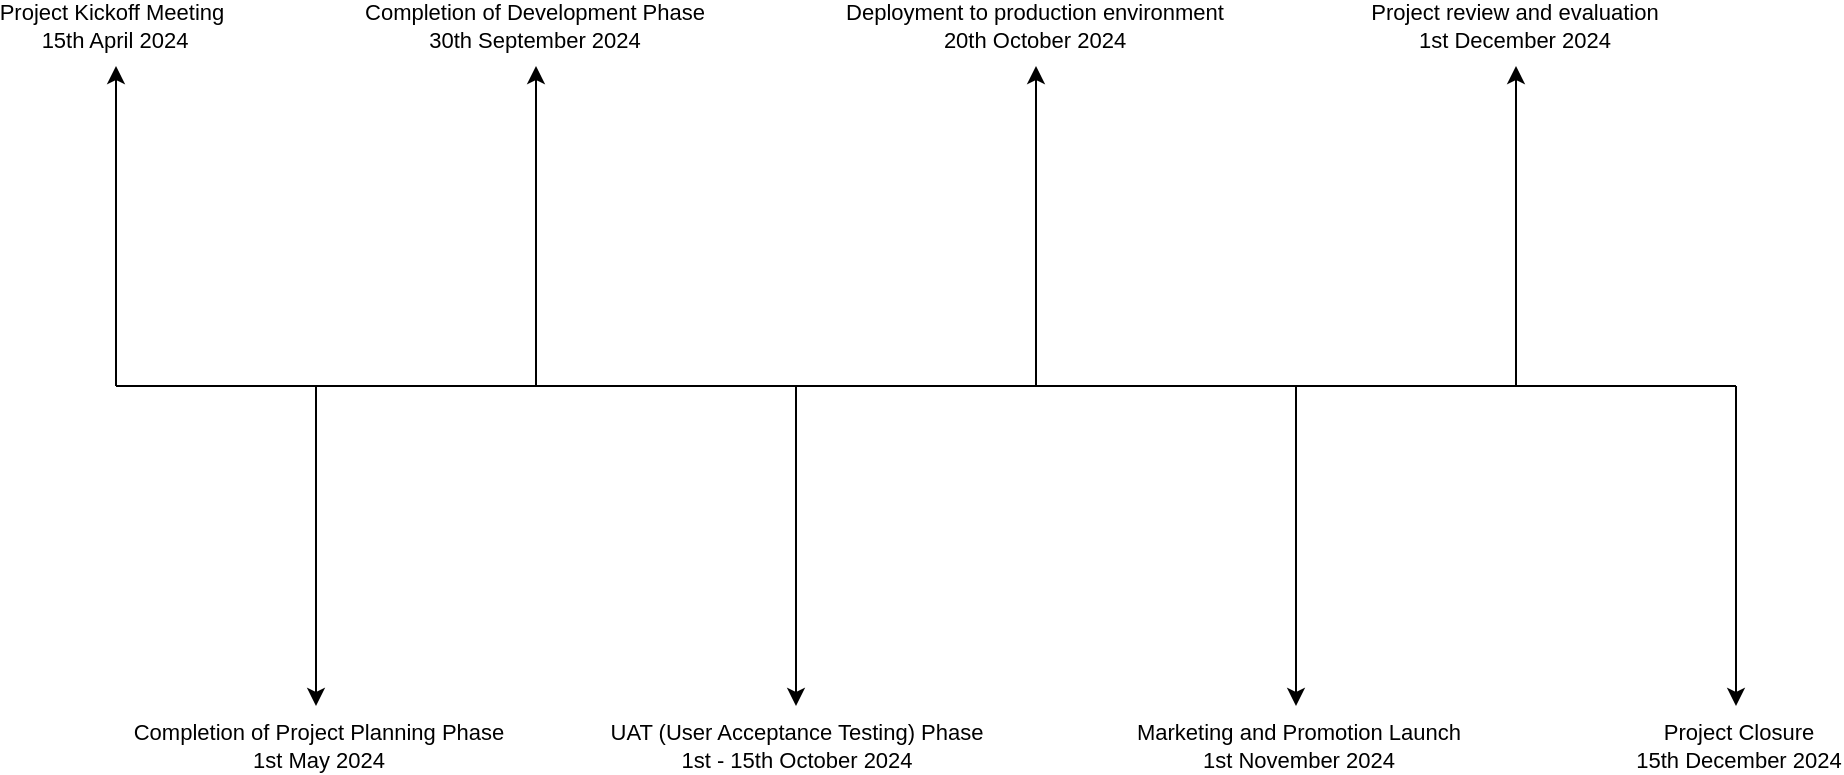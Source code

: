 <mxfile version="20.8.16" type="device"><diagram name="Page-1" id="yAbi1T_vTeTkFI6_qnvx"><mxGraphModel dx="2284" dy="836" grid="1" gridSize="10" guides="1" tooltips="1" connect="1" arrows="1" fold="1" page="1" pageScale="1" pageWidth="850" pageHeight="1100" math="0" shadow="0"><root><mxCell id="0"/><mxCell id="1" parent="0"/><mxCell id="CPhmmqa8Hcj_26bnFeC6-2" value="" style="endArrow=none;html=1;rounded=0;" edge="1" parent="1"><mxGeometry width="50" height="50" relative="1" as="geometry"><mxPoint x="20" y="440" as="sourcePoint"/><mxPoint x="830" y="440" as="targetPoint"/></mxGeometry></mxCell><mxCell id="CPhmmqa8Hcj_26bnFeC6-3" value="" style="endArrow=classic;html=1;rounded=0;" edge="1" parent="1"><mxGeometry width="50" height="50" relative="1" as="geometry"><mxPoint x="20" y="440" as="sourcePoint"/><mxPoint x="20" y="280" as="targetPoint"/></mxGeometry></mxCell><mxCell id="CPhmmqa8Hcj_26bnFeC6-4" value="Project Kickoff Meeting&amp;nbsp;&lt;br&gt;15th April 2024" style="edgeLabel;html=1;align=center;verticalAlign=middle;resizable=0;points=[];" vertex="1" connectable="0" parent="CPhmmqa8Hcj_26bnFeC6-3"><mxGeometry x="0.4" y="1" relative="1" as="geometry"><mxPoint y="-68" as="offset"/></mxGeometry></mxCell><mxCell id="CPhmmqa8Hcj_26bnFeC6-6" value="" style="endArrow=classic;html=1;rounded=0;" edge="1" parent="1"><mxGeometry width="50" height="50" relative="1" as="geometry"><mxPoint x="120" y="440" as="sourcePoint"/><mxPoint x="120" y="600" as="targetPoint"/></mxGeometry></mxCell><mxCell id="CPhmmqa8Hcj_26bnFeC6-7" value="Completion of Project Planning Phase&lt;br&gt;1st May 2024" style="edgeLabel;html=1;align=center;verticalAlign=middle;resizable=0;points=[];" vertex="1" connectable="0" parent="CPhmmqa8Hcj_26bnFeC6-6"><mxGeometry x="0.4" y="1" relative="1" as="geometry"><mxPoint y="68" as="offset"/></mxGeometry></mxCell><mxCell id="CPhmmqa8Hcj_26bnFeC6-8" value="" style="endArrow=classic;html=1;rounded=0;" edge="1" parent="1"><mxGeometry width="50" height="50" relative="1" as="geometry"><mxPoint x="230" y="440" as="sourcePoint"/><mxPoint x="230" y="280" as="targetPoint"/></mxGeometry></mxCell><mxCell id="CPhmmqa8Hcj_26bnFeC6-9" value="Completion of Development Phase&lt;br&gt;30th September 2024" style="edgeLabel;html=1;align=center;verticalAlign=middle;resizable=0;points=[];" vertex="1" connectable="0" parent="CPhmmqa8Hcj_26bnFeC6-8"><mxGeometry x="0.4" y="1" relative="1" as="geometry"><mxPoint y="-68" as="offset"/></mxGeometry></mxCell><mxCell id="CPhmmqa8Hcj_26bnFeC6-10" value="" style="endArrow=classic;html=1;rounded=0;" edge="1" parent="1"><mxGeometry width="50" height="50" relative="1" as="geometry"><mxPoint x="360" y="440" as="sourcePoint"/><mxPoint x="360" y="600" as="targetPoint"/></mxGeometry></mxCell><mxCell id="CPhmmqa8Hcj_26bnFeC6-11" value="UAT (User Acceptance Testing) Phase&lt;br&gt;1st - 15th October 2024" style="edgeLabel;html=1;align=center;verticalAlign=middle;resizable=0;points=[];" vertex="1" connectable="0" parent="CPhmmqa8Hcj_26bnFeC6-10"><mxGeometry x="0.4" y="1" relative="1" as="geometry"><mxPoint x="-1" y="68" as="offset"/></mxGeometry></mxCell><mxCell id="CPhmmqa8Hcj_26bnFeC6-12" value="" style="endArrow=classic;html=1;rounded=0;" edge="1" parent="1"><mxGeometry width="50" height="50" relative="1" as="geometry"><mxPoint x="480" y="440" as="sourcePoint"/><mxPoint x="480" y="280" as="targetPoint"/></mxGeometry></mxCell><mxCell id="CPhmmqa8Hcj_26bnFeC6-13" value="Deployment to production environment&lt;br&gt;20th October 2024" style="edgeLabel;html=1;align=center;verticalAlign=middle;resizable=0;points=[];" vertex="1" connectable="0" parent="CPhmmqa8Hcj_26bnFeC6-12"><mxGeometry x="0.4" y="1" relative="1" as="geometry"><mxPoint y="-68" as="offset"/></mxGeometry></mxCell><mxCell id="CPhmmqa8Hcj_26bnFeC6-14" value="" style="endArrow=classic;html=1;rounded=0;" edge="1" parent="1"><mxGeometry width="50" height="50" relative="1" as="geometry"><mxPoint x="610" y="440" as="sourcePoint"/><mxPoint x="610" y="600" as="targetPoint"/></mxGeometry></mxCell><mxCell id="CPhmmqa8Hcj_26bnFeC6-15" value="Marketing and Promotion Launch&lt;br&gt;1st November 2024" style="edgeLabel;html=1;align=center;verticalAlign=middle;resizable=0;points=[];" vertex="1" connectable="0" parent="CPhmmqa8Hcj_26bnFeC6-14"><mxGeometry x="0.4" y="1" relative="1" as="geometry"><mxPoint y="68" as="offset"/></mxGeometry></mxCell><mxCell id="CPhmmqa8Hcj_26bnFeC6-16" value="" style="endArrow=classic;html=1;rounded=0;" edge="1" parent="1"><mxGeometry width="50" height="50" relative="1" as="geometry"><mxPoint x="720" y="440" as="sourcePoint"/><mxPoint x="720" y="280" as="targetPoint"/></mxGeometry></mxCell><mxCell id="CPhmmqa8Hcj_26bnFeC6-17" value="Project review and evaluation&lt;br&gt;1st December 2024" style="edgeLabel;html=1;align=center;verticalAlign=middle;resizable=0;points=[];" vertex="1" connectable="0" parent="CPhmmqa8Hcj_26bnFeC6-16"><mxGeometry x="0.4" y="1" relative="1" as="geometry"><mxPoint y="-68" as="offset"/></mxGeometry></mxCell><mxCell id="CPhmmqa8Hcj_26bnFeC6-18" value="" style="endArrow=classic;html=1;rounded=0;" edge="1" parent="1"><mxGeometry width="50" height="50" relative="1" as="geometry"><mxPoint x="830" y="440" as="sourcePoint"/><mxPoint x="830" y="600" as="targetPoint"/></mxGeometry></mxCell><mxCell id="CPhmmqa8Hcj_26bnFeC6-19" value="Project Closure&lt;br&gt;15th December 2024" style="edgeLabel;html=1;align=center;verticalAlign=middle;resizable=0;points=[];" vertex="1" connectable="0" parent="CPhmmqa8Hcj_26bnFeC6-18"><mxGeometry x="0.4" y="1" relative="1" as="geometry"><mxPoint y="68" as="offset"/></mxGeometry></mxCell></root></mxGraphModel></diagram></mxfile>